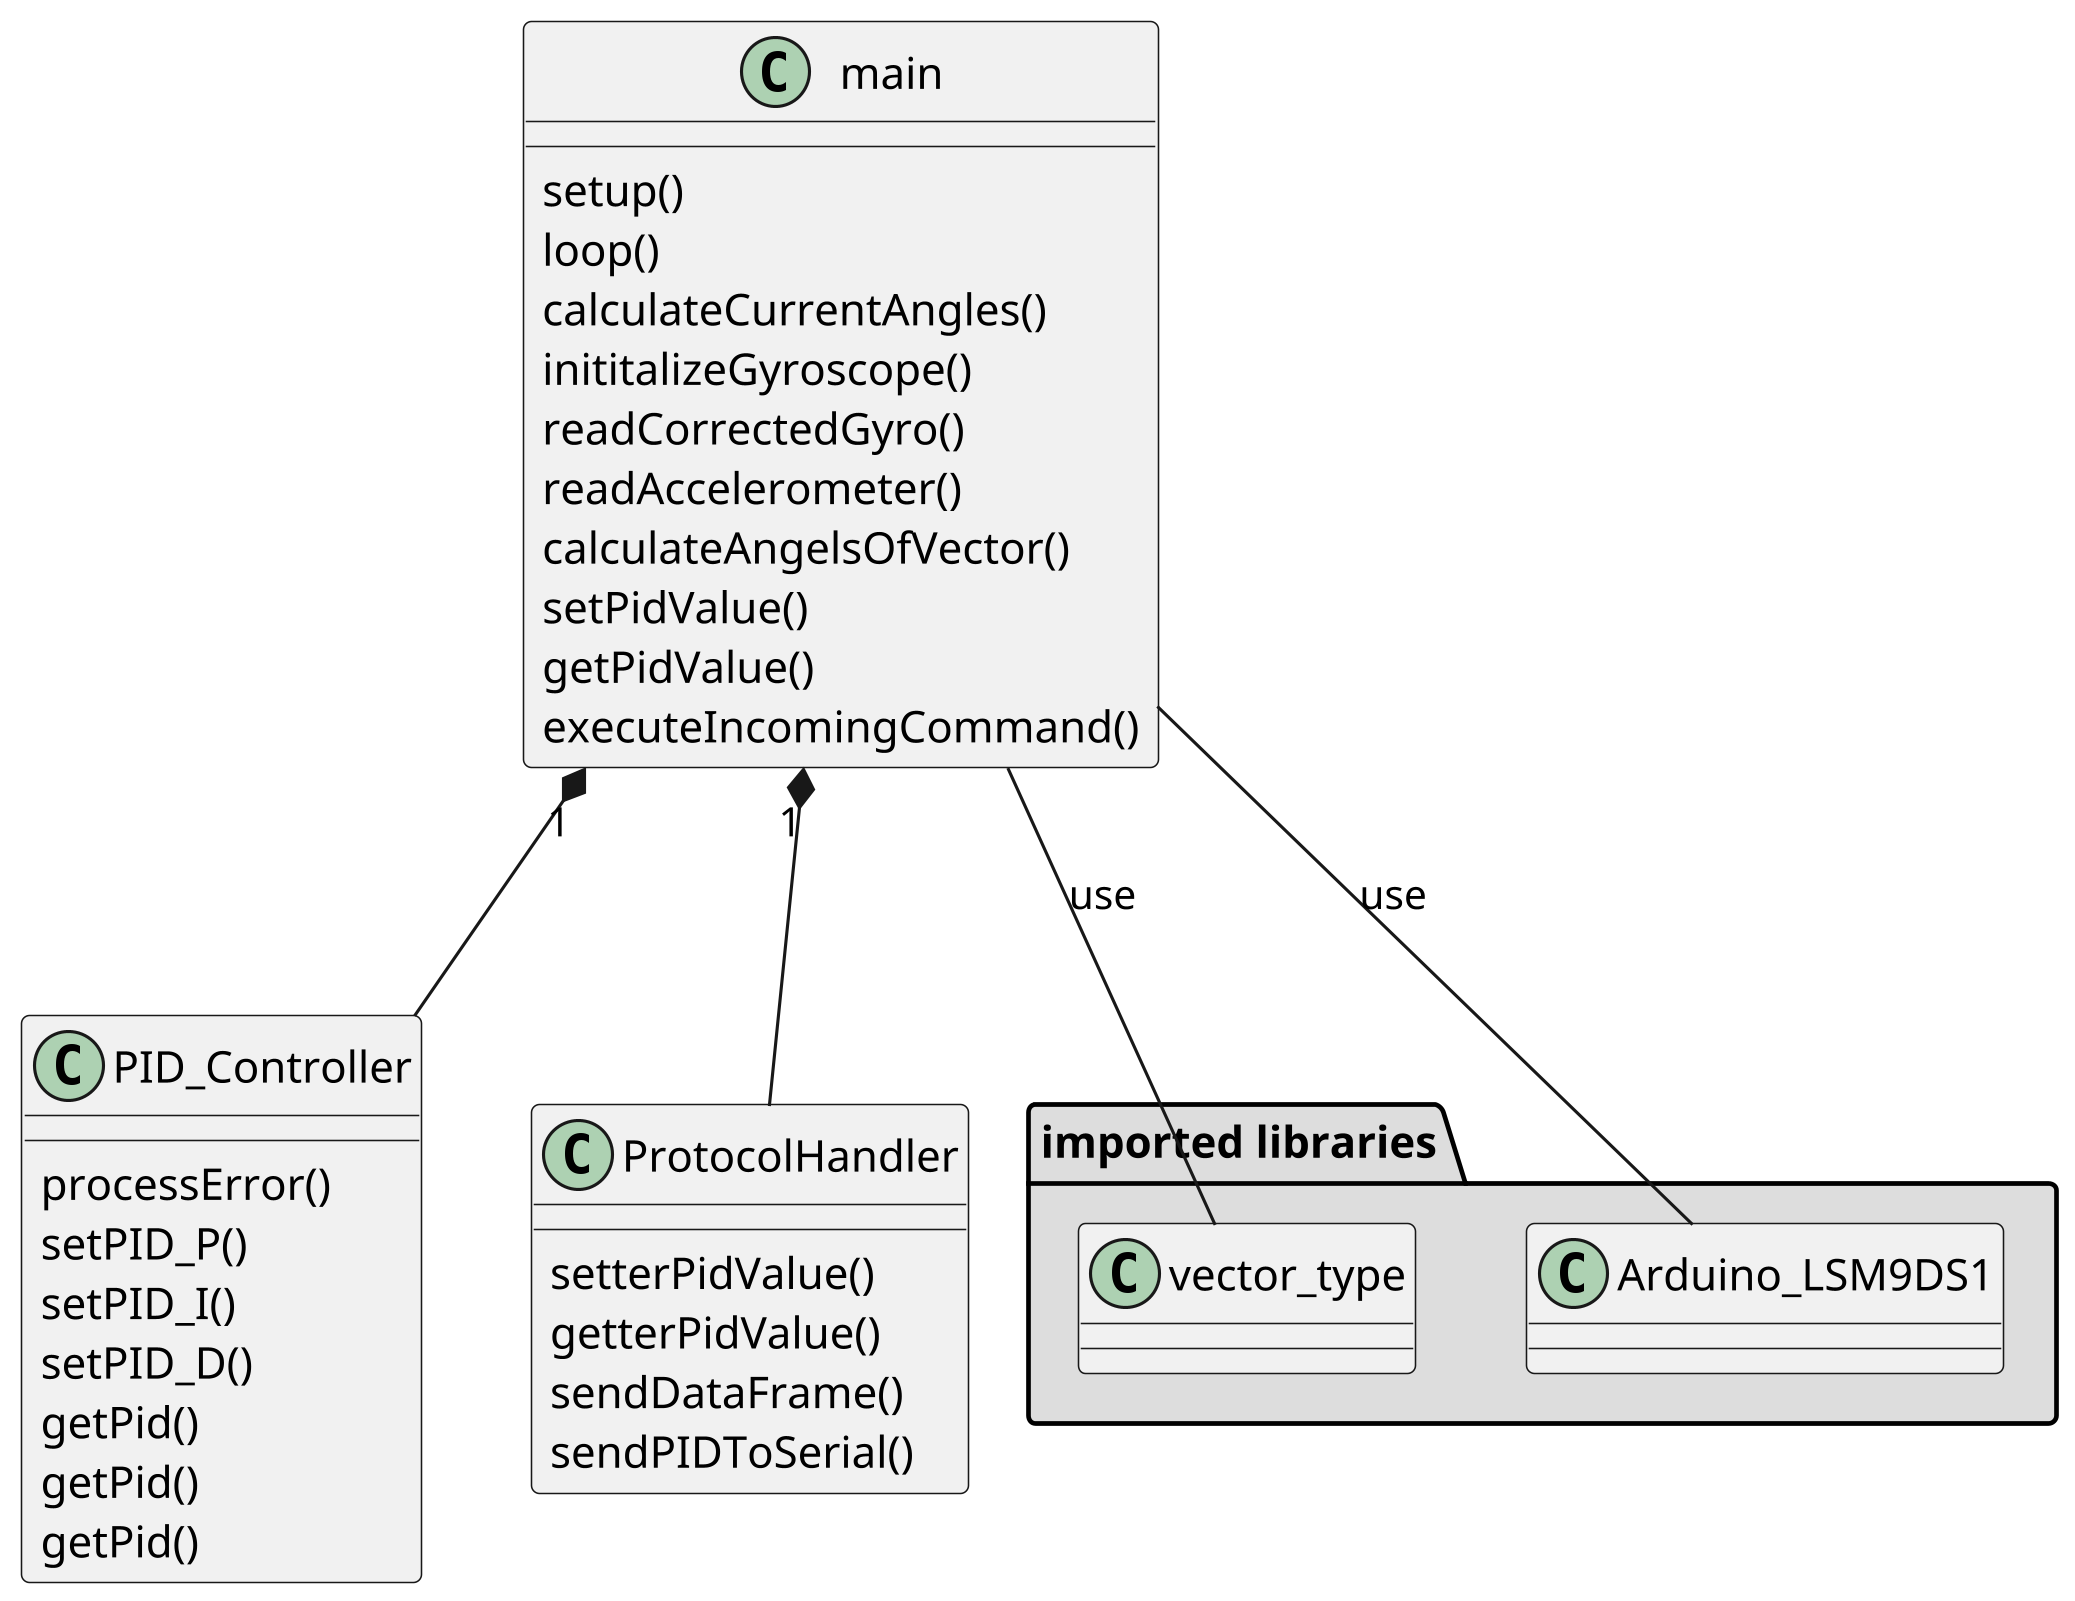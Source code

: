 @startuml
skinparam dpi 300
main "1" *-- PID_Controller
main "1" *-- ProtocolHandler

package "imported libraries" #DDDDDD
{
main -- vector_type: use
main -- Arduino_LSM9DS1: use
}

class main 
{
  setup() 
  loop() 
  calculateCurrentAngles()
  inititalizeGyroscope()
  readCorrectedGyro()
  readAccelerometer()
  calculateAngelsOfVector()
  setPidValue()
  getPidValue()
  executeIncomingCommand()
}

class PID_Controller 
{
  processError()
  setPID_P()  
  setPID_I()
  setPID_D()
  getPid()
  getPid()
  getPid()
}

class ProtocolHandler 
{
  setterPidValue()
  getterPidValue()
  sendDataFrame()
  sendPIDToSerial()
}

@enduml